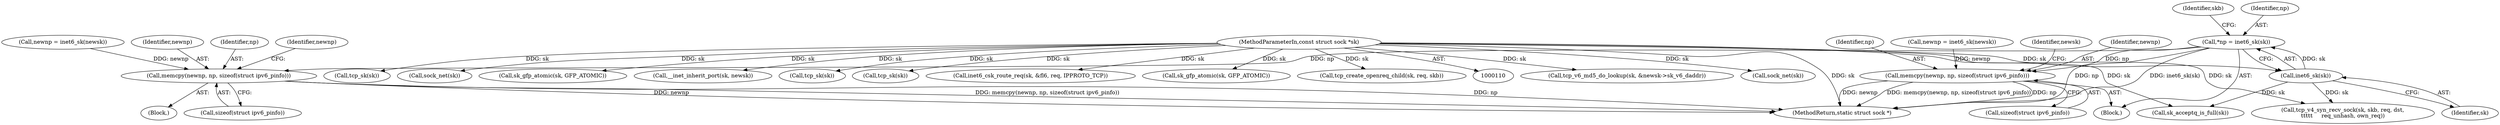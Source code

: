 digraph "0_linux_45f6fad84cc305103b28d73482b344d7f5b76f39_17@pointer" {
"1000121" [label="(Call,*np = inet6_sk(sk))"];
"1000123" [label="(Call,inet6_sk(sk))"];
"1000111" [label="(MethodParameterIn,const struct sock *sk)"];
"1000180" [label="(Call,memcpy(newnp, np, sizeof(struct ipv6_pinfo)))"];
"1000343" [label="(Call,memcpy(newnp, np, sizeof(struct ipv6_pinfo)))"];
"1000646" [label="(MethodReturn,static struct sock *)"];
"1000542" [label="(Call,tcp_v6_md5_do_lookup(sk, &newsk->sk_v6_daddr))"];
"1000117" [label="(Block,)"];
"1000182" [label="(Identifier,np)"];
"1000344" [label="(Identifier,newnp)"];
"1000284" [label="(Call,inet6_csk_route_req(sk, &fl6, req, IPPROTO_TCP))"];
"1000139" [label="(Block,)"];
"1000633" [label="(Call,sock_net(sk))"];
"1000124" [label="(Identifier,sk)"];
"1000345" [label="(Identifier,np)"];
"1000111" [label="(MethodParameterIn,const struct sock *sk)"];
"1000275" [label="(Call,sk_acceptq_is_full(sk))"];
"1000187" [label="(Identifier,newnp)"];
"1000172" [label="(Call,newnp = inet6_sk(newsk))"];
"1000142" [label="(Call,tcp_v4_syn_recv_sock(sk, skb, req, dst,\n\t\t\t\t\t     req_unhash, own_req))"];
"1000520" [label="(Call,tcp_sk(sk))"];
"1000181" [label="(Identifier,newnp)"];
"1000135" [label="(Identifier,skb)"];
"1000641" [label="(Call,sock_net(sk))"];
"1000566" [label="(Call,sk_gfp_atomic(sk, GFP_ATOMIC))"];
"1000571" [label="(Call,__inet_inherit_port(sk, newsk))"];
"1000123" [label="(Call,inet6_sk(sk))"];
"1000346" [label="(Call,sizeof(struct ipv6_pinfo))"];
"1000339" [label="(Call,newnp = inet6_sk(newsk))"];
"1000183" [label="(Call,sizeof(struct ipv6_pinfo))"];
"1000507" [label="(Call,tcp_sk(sk))"];
"1000121" [label="(Call,*np = inet6_sk(sk))"];
"1000180" [label="(Call,memcpy(newnp, np, sizeof(struct ipv6_pinfo)))"];
"1000122" [label="(Identifier,np)"];
"1000500" [label="(Call,tcp_sk(sk))"];
"1000608" [label="(Call,sk_gfp_atomic(sk, GFP_ATOMIC))"];
"1000350" [label="(Identifier,newsk)"];
"1000343" [label="(Call,memcpy(newnp, np, sizeof(struct ipv6_pinfo)))"];
"1000296" [label="(Call,tcp_create_openreq_child(sk, req, skb))"];
"1000121" -> "1000117"  [label="AST: "];
"1000121" -> "1000123"  [label="CFG: "];
"1000122" -> "1000121"  [label="AST: "];
"1000123" -> "1000121"  [label="AST: "];
"1000135" -> "1000121"  [label="CFG: "];
"1000121" -> "1000646"  [label="DDG: inet6_sk(sk)"];
"1000121" -> "1000646"  [label="DDG: np"];
"1000123" -> "1000121"  [label="DDG: sk"];
"1000121" -> "1000180"  [label="DDG: np"];
"1000121" -> "1000343"  [label="DDG: np"];
"1000123" -> "1000124"  [label="CFG: "];
"1000124" -> "1000123"  [label="AST: "];
"1000111" -> "1000123"  [label="DDG: sk"];
"1000123" -> "1000142"  [label="DDG: sk"];
"1000123" -> "1000275"  [label="DDG: sk"];
"1000111" -> "1000110"  [label="AST: "];
"1000111" -> "1000646"  [label="DDG: sk"];
"1000111" -> "1000142"  [label="DDG: sk"];
"1000111" -> "1000275"  [label="DDG: sk"];
"1000111" -> "1000284"  [label="DDG: sk"];
"1000111" -> "1000296"  [label="DDG: sk"];
"1000111" -> "1000500"  [label="DDG: sk"];
"1000111" -> "1000507"  [label="DDG: sk"];
"1000111" -> "1000520"  [label="DDG: sk"];
"1000111" -> "1000542"  [label="DDG: sk"];
"1000111" -> "1000566"  [label="DDG: sk"];
"1000111" -> "1000571"  [label="DDG: sk"];
"1000111" -> "1000608"  [label="DDG: sk"];
"1000111" -> "1000633"  [label="DDG: sk"];
"1000111" -> "1000641"  [label="DDG: sk"];
"1000180" -> "1000139"  [label="AST: "];
"1000180" -> "1000183"  [label="CFG: "];
"1000181" -> "1000180"  [label="AST: "];
"1000182" -> "1000180"  [label="AST: "];
"1000183" -> "1000180"  [label="AST: "];
"1000187" -> "1000180"  [label="CFG: "];
"1000180" -> "1000646"  [label="DDG: np"];
"1000180" -> "1000646"  [label="DDG: newnp"];
"1000180" -> "1000646"  [label="DDG: memcpy(newnp, np, sizeof(struct ipv6_pinfo))"];
"1000172" -> "1000180"  [label="DDG: newnp"];
"1000343" -> "1000117"  [label="AST: "];
"1000343" -> "1000346"  [label="CFG: "];
"1000344" -> "1000343"  [label="AST: "];
"1000345" -> "1000343"  [label="AST: "];
"1000346" -> "1000343"  [label="AST: "];
"1000350" -> "1000343"  [label="CFG: "];
"1000343" -> "1000646"  [label="DDG: newnp"];
"1000343" -> "1000646"  [label="DDG: memcpy(newnp, np, sizeof(struct ipv6_pinfo))"];
"1000343" -> "1000646"  [label="DDG: np"];
"1000339" -> "1000343"  [label="DDG: newnp"];
}

